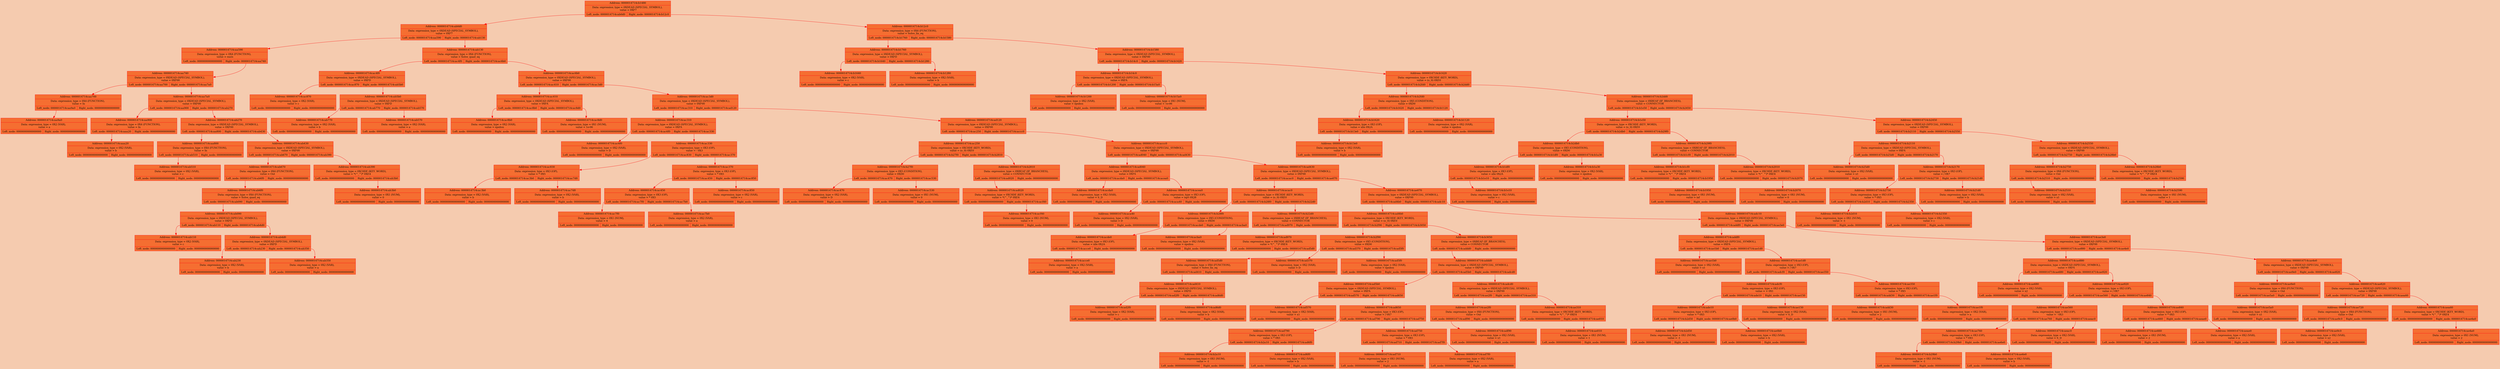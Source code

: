 digraph List{
rankdir=TB;
bgcolor="#f5cbaf";
node[fontsize=12, style=filled, fillcolor = "#f56e31", fontcolor="#000000", shape="none",style="rounded"];
edge[color="#ff05ff",fontcolor="blue", splines = polylines];

node0000014714cb1480[color = "#ff030f", fillcolor = "#f56e31", style=filled, shape = record,  label = "{ Address: 0000014714cb1480 | Data: expression_type = 0XDEAD (SPECIAL_SYMBOL), \n value = 0XF7 | { <left> Left_node: 0000014714cab0d0 | <right> Right_node: 0000014714cb12c0 }}"];
node0000014714cab0d0[color = "#ff030f", fillcolor = "#f56e31", style=filled, shape = record,  label = "{ Address: 0000014714cab0d0 | Data: expression_type = 0XDEAD (SPECIAL_SYMBOL), \n value = 0XF7 | { <left> Left_node: 0000014714caa590 | <right> Right_node: 0000014714cab130 }}"];
node0000014714caa590[color = "#ff030f", fillcolor = "#f56e31", style=filled, shape = record,  label = "{ Address: 0000014714caa590 | Data: expression_type = 0X4 (FUNCTION), \n value = main | { <left> Left_node: 0000000000000000 | <right> Right_node: 0000014714caa740 }}"];
node0000014714caa740[color = "#ff030f", fillcolor = "#f56e31", style=filled, shape = record,  label = "{ Address: 0000014714caa740 | Data: expression_type = 0XDEAD (SPECIAL_SYMBOL), \n value = 0XF00 | { <left> Left_node: 0000014714caa700 | <right> Right_node: 0000014714caa7a0 }}"];
node0000014714caa700[color = "#ff030f", fillcolor = "#f56e31", style=filled, shape = record,  label = "{ Address: 0000014714caa700 | Data: expression_type = 0X4 (FUNCTION), \n value = In | { <left> Left_node: 0000014714caa9a0 | <right> Right_node: 0000000000000000 }}"];
node0000014714caa9a0[color = "#ff030f", fillcolor = "#f56e31", style=filled, shape = record,  label = "{ Address: 0000014714caa9a0 | Data: expression_type = 0X2 (VAR), \n value = a | { <left> Left_node: 0000000000000000 | <right> Right_node: 0000000000000000 }}"];
node0000014714caa7a0[color = "#ff030f", fillcolor = "#f56e31", style=filled, shape = record,  label = "{ Address: 0000014714caa7a0 | Data: expression_type = 0XDEAD (SPECIAL_SYMBOL), \n value = 0XF00 | { <left> Left_node: 0000014714caa900 | <right> Right_node: 0000014714cab270 }}"];
node0000014714caa900[color = "#ff030f", fillcolor = "#f56e31", style=filled, shape = record,  label = "{ Address: 0000014714caa900 | Data: expression_type = 0X4 (FUNCTION), \n value = In | { <left> Left_node: 0000014714caaa20 | <right> Right_node: 0000000000000000 }}"];
node0000014714caaa20[color = "#ff030f", fillcolor = "#f56e31", style=filled, shape = record,  label = "{ Address: 0000014714caaa20 | Data: expression_type = 0X2 (VAR), \n value = b | { <left> Left_node: 0000000000000000 | <right> Right_node: 0000000000000000 }}"];
node0000014714cab270[color = "#ff030f", fillcolor = "#f56e31", style=filled, shape = record,  label = "{ Address: 0000014714cab270 | Data: expression_type = 0XDEAD (SPECIAL_SYMBOL), \n value = 0XF00 | { <left> Left_node: 0000014714caa800 | <right> Right_node: 0000014714cab430 }}"];
node0000014714caa800[color = "#ff030f", fillcolor = "#f56e31", style=filled, shape = record,  label = "{ Address: 0000014714caa800 | Data: expression_type = 0X4 (FUNCTION), \n value = In | { <left> Left_node: 0000014714cab510 | <right> Right_node: 0000000000000000 }}"];
node0000014714cab510[color = "#ff030f", fillcolor = "#f56e31", style=filled, shape = record,  label = "{ Address: 0000014714cab510 | Data: expression_type = 0X2 (VAR), \n value = c | { <left> Left_node: 0000000000000000 | <right> Right_node: 0000000000000000 }}"];
node0000014714cab430[color = "#ff030f", fillcolor = "#f56e31", style=filled, shape = record,  label = "{ Address: 0000014714cab430 | Data: expression_type = 0XDEAD (SPECIAL_SYMBOL), \n value = 0XF00 | { <left> Left_node: 0000014714cab670 | <right> Right_node: 0000014714cab390 }}"];
node0000014714cab670[color = "#ff030f", fillcolor = "#f56e31", style=filled, shape = record,  label = "{ Address: 0000014714cab670 | Data: expression_type = 0X4 (FUNCTION), \n value = Out | { <left> Left_node: 0000014714cab6f0 | <right> Right_node: 0000000000000000 }}"];
node0000014714cab6f0[color = "#ff030f", fillcolor = "#f56e31", style=filled, shape = record,  label = "{ Address: 0000014714cab6f0 | Data: expression_type = 0X4 (FUNCTION), \n value = Solve_quad_eq | { <left> Left_node: 0000014714cab090 | <right> Right_node: 0000000000000000 }}"];
node0000014714cab090[color = "#ff030f", fillcolor = "#f56e31", style=filled, shape = record,  label = "{ Address: 0000014714cab090 | Data: expression_type = 0XDEAD (SPECIAL_SYMBOL), \n value = 0XFD | { <left> Left_node: 0000014714cab110 | <right> Right_node: 0000014714cab4d0 }}"];
node0000014714cab110[color = "#ff030f", fillcolor = "#f56e31", style=filled, shape = record,  label = "{ Address: 0000014714cab110 | Data: expression_type = 0X2 (VAR), \n value = c | { <left> Left_node: 0000000000000000 | <right> Right_node: 0000000000000000 }}"];
node0000014714cab4d0[color = "#ff030f", fillcolor = "#f56e31", style=filled, shape = record,  label = "{ Address: 0000014714cab4d0 | Data: expression_type = 0XDEAD (SPECIAL_SYMBOL), \n value = 0XFD | { <left> Left_node: 0000014714cab230 | <right> Right_node: 0000014714cab350 }}"];
node0000014714cab230[color = "#ff030f", fillcolor = "#f56e31", style=filled, shape = record,  label = "{ Address: 0000014714cab230 | Data: expression_type = 0X2 (VAR), \n value = b | { <left> Left_node: 0000000000000000 | <right> Right_node: 0000000000000000 }}"];
node0000014714cab350[color = "#ff030f", fillcolor = "#f56e31", style=filled, shape = record,  label = "{ Address: 0000014714cab350 | Data: expression_type = 0X2 (VAR), \n value = a | { <left> Left_node: 0000000000000000 | <right> Right_node: 0000000000000000 }}"];
node0000014714cab390[color = "#ff030f", fillcolor = "#f56e31", style=filled, shape = record,  label = "{ Address: 0000014714cab390 | Data: expression_type = 0XC0DE (KEY_WORD), \n value = *(^_^)* 0XE4 | { <left> Left_node: 0000000000000000 | <right> Right_node: 0000014714cab3b0 }}"];
node0000014714cab3b0[color = "#ff030f", fillcolor = "#f56e31", style=filled, shape = record,  label = "{ Address: 0000014714cab3b0 | Data: expression_type = 0X1 (NUM), \n value = 0 | { <left> Left_node: 0000000000000000 | <right> Right_node: 0000000000000000 }}"];
node0000014714cab130[color = "#ff030f", fillcolor = "#f56e31", style=filled, shape = record,  label = "{ Address: 0000014714cab130 | Data: expression_type = 0X4 (FUNCTION), \n value = Solve_quad_eq | { <left> Left_node: 0000014714cac4f0 | <right> Right_node: 0000014714cac6b0 }}"];
node0000014714cac4f0[color = "#ff030f", fillcolor = "#f56e31", style=filled, shape = record,  label = "{ Address: 0000014714cac4f0 | Data: expression_type = 0XDEAD (SPECIAL_SYMBOL), \n value = 0XFD | { <left> Left_node: 0000014714cac870 | <right> Right_node: 0000014714cab5b0 }}"];
node0000014714cac870[color = "#ff030f", fillcolor = "#f56e31", style=filled, shape = record,  label = "{ Address: 0000014714cac870 | Data: expression_type = 0X2 (VAR), \n value = c | { <left> Left_node: 0000000000000000 | <right> Right_node: 0000000000000000 }}"];
node0000014714cab5b0[color = "#ff030f", fillcolor = "#f56e31", style=filled, shape = record,  label = "{ Address: 0000014714cab5b0 | Data: expression_type = 0XDEAD (SPECIAL_SYMBOL), \n value = 0XFD | { <left> Left_node: 0000014714cab770 | <right> Right_node: 0000014714cab570 }}"];
node0000014714cab770[color = "#ff030f", fillcolor = "#f56e31", style=filled, shape = record,  label = "{ Address: 0000014714cab770 | Data: expression_type = 0X2 (VAR), \n value = b | { <left> Left_node: 0000000000000000 | <right> Right_node: 0000000000000000 }}"];
node0000014714cab570[color = "#ff030f", fillcolor = "#f56e31", style=filled, shape = record,  label = "{ Address: 0000014714cab570 | Data: expression_type = 0X2 (VAR), \n value = a | { <left> Left_node: 0000000000000000 | <right> Right_node: 0000000000000000 }}"];
node0000014714cac6b0[color = "#ff030f", fillcolor = "#f56e31", style=filled, shape = record,  label = "{ Address: 0000014714cac6b0 | Data: expression_type = 0XDEAD (SPECIAL_SYMBOL), \n value = 0XF00 | { <left> Left_node: 0000014714cac410 | <right> Right_node: 0000014714cac3d0 }}"];
node0000014714cac410[color = "#ff030f", fillcolor = "#f56e31", style=filled, shape = record,  label = "{ Address: 0000014714cac410 | Data: expression_type = 0XDEAD (SPECIAL_SYMBOL), \n value = 0XFA | { <left> Left_node: 0000014714cac8b0 | <right> Right_node: 0000014714cac8d0 }}"];
node0000014714cac8b0[color = "#ff030f", fillcolor = "#f56e31", style=filled, shape = record,  label = "{ Address: 0000014714cac8b0 | Data: expression_type = 0X2 (VAR), \n value = epsilon | { <left> Left_node: 0000000000000000 | <right> Right_node: 0000000000000000 }}"];
node0000014714cac8d0[color = "#ff030f", fillcolor = "#f56e31", style=filled, shape = record,  label = "{ Address: 0000014714cac8d0 | Data: expression_type = 0X1 (NUM), \n value = 1e-06 | { <left> Left_node: 0000000000000000 | <right> Right_node: 0000000000000000 }}"];
node0000014714cac3d0[color = "#ff030f", fillcolor = "#f56e31", style=filled, shape = record,  label = "{ Address: 0000014714cac3d0 | Data: expression_type = 0XDEAD (SPECIAL_SYMBOL), \n value = 0XF00 | { <left> Left_node: 0000014714cac310 | <right> Right_node: 0000014714cad120 }}"];
node0000014714cac310[color = "#ff030f", fillcolor = "#f56e31", style=filled, shape = record,  label = "{ Address: 0000014714cac310 | Data: expression_type = 0XDEAD (SPECIAL_SYMBOL), \n value = 0XFA | { <left> Left_node: 0000014714cac6f0 | <right> Right_node: 0000014714cac330 }}"];
node0000014714cac6f0[color = "#ff030f", fillcolor = "#f56e31", style=filled, shape = record,  label = "{ Address: 0000014714cac6f0 | Data: expression_type = 0X2 (VAR), \n value = D | { <left> Left_node: 0000000000000000 | <right> Right_node: 0000000000000000 }}"];
node0000014714cac330[color = "#ff030f", fillcolor = "#f56e31", style=filled, shape = record,  label = "{ Address: 0000014714cac330 | Data: expression_type = 0X3 (OP), \n value = - 0X3
 | { <left> Left_node: 0000014714cac830 | <right> Right_node: 0000014714cac370 }}"];
node0000014714cac830[color = "#ff030f", fillcolor = "#f56e31", style=filled, shape = record,  label = "{ Address: 0000014714cac830 | Data: expression_type = 0X3 (OP), \n value = * 0X5
 | { <left> Left_node: 0000014714cac3b0 | <right> Right_node: 0000014714cac7d0 }}"];
node0000014714cac3b0[color = "#ff030f", fillcolor = "#f56e31", style=filled, shape = record,  label = "{ Address: 0000014714cac3b0 | Data: expression_type = 0X2 (VAR), \n value = b | { <left> Left_node: 0000000000000000 | <right> Right_node: 0000000000000000 }}"];
node0000014714cac7d0[color = "#ff030f", fillcolor = "#f56e31", style=filled, shape = record,  label = "{ Address: 0000014714cac7d0 | Data: expression_type = 0X2 (VAR), \n value = b | { <left> Left_node: 0000000000000000 | <right> Right_node: 0000000000000000 }}"];
node0000014714cac370[color = "#ff030f", fillcolor = "#f56e31", style=filled, shape = record,  label = "{ Address: 0000014714cac370 | Data: expression_type = 0X3 (OP), \n value = * 0X5
 | { <left> Left_node: 0000014714cac450 | <right> Right_node: 0000014714cac850 }}"];
node0000014714cac450[color = "#ff030f", fillcolor = "#f56e31", style=filled, shape = record,  label = "{ Address: 0000014714cac450 | Data: expression_type = 0X3 (OP), \n value = * 0X5
 | { <left> Left_node: 0000014714cac7f0 | <right> Right_node: 0000014714cac7b0 }}"];
node0000014714cac7f0[color = "#ff030f", fillcolor = "#f56e31", style=filled, shape = record,  label = "{ Address: 0000014714cac7f0 | Data: expression_type = 0X1 (NUM), \n value = 4 | { <left> Left_node: 0000000000000000 | <right> Right_node: 0000000000000000 }}"];
node0000014714cac7b0[color = "#ff030f", fillcolor = "#f56e31", style=filled, shape = record,  label = "{ Address: 0000014714cac7b0 | Data: expression_type = 0X2 (VAR), \n value = a | { <left> Left_node: 0000000000000000 | <right> Right_node: 0000000000000000 }}"];
node0000014714cac850[color = "#ff030f", fillcolor = "#f56e31", style=filled, shape = record,  label = "{ Address: 0000014714cac850 | Data: expression_type = 0X2 (VAR), \n value = c | { <left> Left_node: 0000000000000000 | <right> Right_node: 0000000000000000 }}"];
node0000014714cad120[color = "#ff030f", fillcolor = "#f56e31", style=filled, shape = record,  label = "{ Address: 0000014714cad120 | Data: expression_type = 0XDEAD (SPECIAL_SYMBOL), \n value = 0XF00 | { <left> Left_node: 0000014714cac250 | <right> Right_node: 0000014714caccc0 }}"];
node0000014714cac250[color = "#ff030f", fillcolor = "#f56e31", style=filled, shape = record,  label = "{ Address: 0000014714cac250 | Data: expression_type = 0XC0DE (KEY_WORD), \n value = (o_0) 0XE0 | { <left> Left_node: 0000014714cb27f0 | <right> Right_node: 0000014714cb2810 }}"];
node0000014714cb27f0[color = "#ff030f", fillcolor = "#f56e31", style=filled, shape = record,  label = "{ Address: 0000014714cb27f0 | Data: expression_type = 0X5 (CONDITION), \n value = 0XD0 | { <left> Left_node: 0000014714cac470 | <right> Right_node: 0000014714cac530 }}"];
node0000014714cac470[color = "#ff030f", fillcolor = "#f56e31", style=filled, shape = record,  label = "{ Address: 0000014714cac470 | Data: expression_type = 0X2 (VAR), \n value = D | { <left> Left_node: 0000000000000000 | <right> Right_node: 0000000000000000 }}"];
node0000014714cac530[color = "#ff030f", fillcolor = "#f56e31", style=filled, shape = record,  label = "{ Address: 0000014714cac530 | Data: expression_type = 0X1 (NUM), \n value = 0 | { <left> Left_node: 0000000000000000 | <right> Right_node: 0000000000000000 }}"];
node0000014714cb2810[color = "#ff030f", fillcolor = "#f56e31", style=filled, shape = record,  label = "{ Address: 0000014714cb2810 | Data: expression_type = 0XBEAF (IF_BRANCHES), \n value = CONNECTOR | { <left> Left_node: 0000014714cad020 | <right> Right_node: 0000000000000000 }}"];
node0000014714cad020[color = "#ff030f", fillcolor = "#f56e31", style=filled, shape = record,  label = "{ Address: 0000014714cad020 | Data: expression_type = 0XC0DE (KEY_WORD), \n value = *(^_^)* 0XE4 | { <left> Left_node: 0000000000000000 | <right> Right_node: 0000014714cacf40 }}"];
node0000014714cacf40[color = "#ff030f", fillcolor = "#f56e31", style=filled, shape = record,  label = "{ Address: 0000014714cacf40 | Data: expression_type = 0X1 (NUM), \n value = 0 | { <left> Left_node: 0000000000000000 | <right> Right_node: 0000000000000000 }}"];
node0000014714caccc0[color = "#ff030f", fillcolor = "#f56e31", style=filled, shape = record,  label = "{ Address: 0000014714caccc0 | Data: expression_type = 0XDEAD (SPECIAL_SYMBOL), \n value = 0XF00 | { <left> Left_node: 0000014714cad040 | <right> Right_node: 0000014714cad430 }}"];
node0000014714cad040[color = "#ff030f", fillcolor = "#f56e31", style=filled, shape = record,  label = "{ Address: 0000014714cad040 | Data: expression_type = 0XDEAD (SPECIAL_SYMBOL), \n value = 0XFA | { <left> Left_node: 0000014714cacda0 | <right> Right_node: 0000014714cacea0 }}"];
node0000014714cacda0[color = "#ff030f", fillcolor = "#f56e31", style=filled, shape = record,  label = "{ Address: 0000014714cacda0 | Data: expression_type = 0X2 (VAR), \n value = S_D | { <left> Left_node: 0000000000000000 | <right> Right_node: 0000000000000000 }}"];
node0000014714cacea0[color = "#ff030f", fillcolor = "#f56e31", style=filled, shape = record,  label = "{ Address: 0000014714cacea0 | Data: expression_type = 0X3 (OP), \n value = sqrt 0X28
 | { <left> Left_node: 0000014714caca40 | <right> Right_node: 0000000000000000 }}"];
node0000014714caca40[color = "#ff030f", fillcolor = "#f56e31", style=filled, shape = record,  label = "{ Address: 0000014714caca40 | Data: expression_type = 0X2 (VAR), \n value = D | { <left> Left_node: 0000000000000000 | <right> Right_node: 0000000000000000 }}"];
node0000014714cad430[color = "#ff030f", fillcolor = "#f56e31", style=filled, shape = record,  label = "{ Address: 0000014714cad430 | Data: expression_type = 0XDEAD (SPECIAL_SYMBOL), \n value = 0XF00 | { <left> Left_node: 0000014714cacac0 | <right> Right_node: 0000014714cae070 }}"];
node0000014714cacac0[color = "#ff030f", fillcolor = "#f56e31", style=filled, shape = record,  label = "{ Address: 0000014714cacac0 | Data: expression_type = 0XC0DE (KEY_WORD), \n value = (o_0) 0XE0 | { <left> Left_node: 0000014714cb28f0 | <right> Right_node: 0000014714cb22d0 }}"];
node0000014714cb28f0[color = "#ff030f", fillcolor = "#f56e31", style=filled, shape = record,  label = "{ Address: 0000014714cb28f0 | Data: expression_type = 0X5 (CONDITION), \n value = 0XD0 | { <left> Left_node: 0000014714cacde0 | <right> Right_node: 0000014714cacba0 }}"];
node0000014714cacde0[color = "#ff030f", fillcolor = "#f56e31", style=filled, shape = record,  label = "{ Address: 0000014714cacde0 | Data: expression_type = 0X3 (OP), \n value = abs 0X2A
 | { <left> Left_node: 0000014714cacce0 | <right> Right_node: 0000000000000000 }}"];
node0000014714cacce0[color = "#ff030f", fillcolor = "#f56e31", style=filled, shape = record,  label = "{ Address: 0000014714cacce0 | Data: expression_type = 0X2 (VAR), \n value = a | { <left> Left_node: 0000000000000000 | <right> Right_node: 0000000000000000 }}"];
node0000014714cacba0[color = "#ff030f", fillcolor = "#f56e31", style=filled, shape = record,  label = "{ Address: 0000014714cacba0 | Data: expression_type = 0X2 (VAR), \n value = epsilon | { <left> Left_node: 0000000000000000 | <right> Right_node: 0000000000000000 }}"];
node0000014714cb22d0[color = "#ff030f", fillcolor = "#f56e31", style=filled, shape = record,  label = "{ Address: 0000014714cb22d0 | Data: expression_type = 0XBEAF (IF_BRANCHES), \n value = CONNECTOR | { <left> Left_node: 0000014714cad970 | <right> Right_node: 0000000000000000 }}"];
node0000014714cad970[color = "#ff030f", fillcolor = "#f56e31", style=filled, shape = record,  label = "{ Address: 0000014714cad970 | Data: expression_type = 0XC0DE (KEY_WORD), \n value = *(^_^)* 0XE4 | { <left> Left_node: 0000000000000000 | <right> Right_node: 0000014714cad5d0 }}"];
node0000014714cad5d0[color = "#ff030f", fillcolor = "#f56e31", style=filled, shape = record,  label = "{ Address: 0000014714cad5d0 | Data: expression_type = 0X4 (FUNCTION), \n value = Solve_lin_eq | { <left> Left_node: 0000014714cad410 | <right> Right_node: 0000000000000000 }}"];
node0000014714cad410[color = "#ff030f", fillcolor = "#f56e31", style=filled, shape = record,  label = "{ Address: 0000014714cad410 | Data: expression_type = 0XDEAD (SPECIAL_SYMBOL), \n value = 0XFD | { <left> Left_node: 0000014714cad2f0 | <right> Right_node: 0000014714cad6d0 }}"];
node0000014714cad2f0[color = "#ff030f", fillcolor = "#f56e31", style=filled, shape = record,  label = "{ Address: 0000014714cad2f0 | Data: expression_type = 0X2 (VAR), \n value = c | { <left> Left_node: 0000000000000000 | <right> Right_node: 0000000000000000 }}"];
node0000014714cad6d0[color = "#ff030f", fillcolor = "#f56e31", style=filled, shape = record,  label = "{ Address: 0000014714cad6d0 | Data: expression_type = 0X2 (VAR), \n value = b | { <left> Left_node: 0000000000000000 | <right> Right_node: 0000000000000000 }}"];
node0000014714cae070[color = "#ff030f", fillcolor = "#f56e31", style=filled, shape = record,  label = "{ Address: 0000014714cae070 | Data: expression_type = 0XDEAD (SPECIAL_SYMBOL), \n value = 0XF00 | { <left> Left_node: 0000014714cad4b0 | <right> Right_node: 0000014714cadc10 }}"];
node0000014714cad4b0[color = "#ff030f", fillcolor = "#f56e31", style=filled, shape = record,  label = "{ Address: 0000014714cad4b0 | Data: expression_type = 0XC0DE (KEY_WORD), \n value = (o_0) 0XE0 | { <left> Left_node: 0000014714cb2f90 | <right> Right_node: 0000014714cb3050 }}"];
node0000014714cb2f90[color = "#ff030f", fillcolor = "#f56e31", style=filled, shape = record,  label = "{ Address: 0000014714cb2f90 | Data: expression_type = 0X5 (CONDITION), \n value = 0XD0 | { <left> Left_node: 0000014714cad370 | <right> Right_node: 0000014714cad5f0 }}"];
node0000014714cad370[color = "#ff030f", fillcolor = "#f56e31", style=filled, shape = record,  label = "{ Address: 0000014714cad370 | Data: expression_type = 0X2 (VAR), \n value = D | { <left> Left_node: 0000000000000000 | <right> Right_node: 0000000000000000 }}"];
node0000014714cad5f0[color = "#ff030f", fillcolor = "#f56e31", style=filled, shape = record,  label = "{ Address: 0000014714cad5f0 | Data: expression_type = 0X2 (VAR), \n value = epsilon | { <left> Left_node: 0000000000000000 | <right> Right_node: 0000000000000000 }}"];
node0000014714cb3050[color = "#ff030f", fillcolor = "#f56e31", style=filled, shape = record,  label = "{ Address: 0000014714cb3050 | Data: expression_type = 0XBEAF (IF_BRANCHES), \n value = CONNECTOR | { <left> Left_node: 0000014714caddd0 | <right> Right_node: 0000000000000000 }}"];
node0000014714caddd0[color = "#ff030f", fillcolor = "#f56e31", style=filled, shape = record,  label = "{ Address: 0000014714caddd0 | Data: expression_type = 0XDEAD (SPECIAL_SYMBOL), \n value = 0XF00 | { <left> Left_node: 0000014714cad5b0 | <right> Right_node: 0000014714cadcd0 }}"];
node0000014714cad5b0[color = "#ff030f", fillcolor = "#f56e31", style=filled, shape = record,  label = "{ Address: 0000014714cad5b0 | Data: expression_type = 0XDEAD (SPECIAL_SYMBOL), \n value = 0XFA | { <left> Left_node: 0000014714cad570 | <right> Right_node: 0000014714cad650 }}"];
node0000014714cad570[color = "#ff030f", fillcolor = "#f56e31", style=filled, shape = record,  label = "{ Address: 0000014714cad570 | Data: expression_type = 0X2 (VAR), \n value = x1 | { <left> Left_node: 0000000000000000 | <right> Right_node: 0000000000000000 }}"];
node0000014714cad650[color = "#ff030f", fillcolor = "#f56e31", style=filled, shape = record,  label = "{ Address: 0000014714cad650 | Data: expression_type = 0X3 (OP), \n value = / 0X7
 | { <left> Left_node: 0000014714cad790 | <right> Right_node: 0000014714cad750 }}"];
node0000014714cad790[color = "#ff030f", fillcolor = "#f56e31", style=filled, shape = record,  label = "{ Address: 0000014714cad790 | Data: expression_type = 0X3 (OP), \n value = * 0X5
 | { <left> Left_node: 0000014714cb2a10 | <right> Right_node: 0000014714cad6f0 }}"];
node0000014714cb2a10[color = "#ff030f", fillcolor = "#f56e31", style=filled, shape = record,  label = "{ Address: 0000014714cb2a10 | Data: expression_type = 0X1 (NUM), \n value = -1 | { <left> Left_node: 0000000000000000 | <right> Right_node: 0000000000000000 }}"];
node0000014714cad6f0[color = "#ff030f", fillcolor = "#f56e31", style=filled, shape = record,  label = "{ Address: 0000014714cad6f0 | Data: expression_type = 0X2 (VAR), \n value = b | { <left> Left_node: 0000000000000000 | <right> Right_node: 0000000000000000 }}"];
node0000014714cad750[color = "#ff030f", fillcolor = "#f56e31", style=filled, shape = record,  label = "{ Address: 0000014714cad750 | Data: expression_type = 0X3 (OP), \n value = * 0X5
 | { <left> Left_node: 0000014714cad710 | <right> Right_node: 0000014714cad7f0 }}"];
node0000014714cad710[color = "#ff030f", fillcolor = "#f56e31", style=filled, shape = record,  label = "{ Address: 0000014714cad710 | Data: expression_type = 0X1 (NUM), \n value = 2 | { <left> Left_node: 0000000000000000 | <right> Right_node: 0000000000000000 }}"];
node0000014714cad7f0[color = "#ff030f", fillcolor = "#f56e31", style=filled, shape = record,  label = "{ Address: 0000014714cad7f0 | Data: expression_type = 0X2 (VAR), \n value = a | { <left> Left_node: 0000000000000000 | <right> Right_node: 0000000000000000 }}"];
node0000014714cadcd0[color = "#ff030f", fillcolor = "#f56e31", style=filled, shape = record,  label = "{ Address: 0000014714cadcd0 | Data: expression_type = 0XDEAD (SPECIAL_SYMBOL), \n value = 0XF00 | { <left> Left_node: 0000014714cae2f0 | <right> Right_node: 0000014714cae310 }}"];
node0000014714cae2f0[color = "#ff030f", fillcolor = "#f56e31", style=filled, shape = record,  label = "{ Address: 0000014714cae2f0 | Data: expression_type = 0X4 (FUNCTION), \n value = Out | { <left> Left_node: 0000014714cadf90 | <right> Right_node: 0000000000000000 }}"];
node0000014714cadf90[color = "#ff030f", fillcolor = "#f56e31", style=filled, shape = record,  label = "{ Address: 0000014714cadf90 | Data: expression_type = 0X2 (VAR), \n value = x1 | { <left> Left_node: 0000000000000000 | <right> Right_node: 0000000000000000 }}"];
node0000014714cae310[color = "#ff030f", fillcolor = "#f56e31", style=filled, shape = record,  label = "{ Address: 0000014714cae310 | Data: expression_type = 0XC0DE (KEY_WORD), \n value = *(^_^)* 0XE4 | { <left> Left_node: 0000000000000000 | <right> Right_node: 0000014714cae010 }}"];
node0000014714cae010[color = "#ff030f", fillcolor = "#f56e31", style=filled, shape = record,  label = "{ Address: 0000014714cae010 | Data: expression_type = 0X1 (NUM), \n value = 1 | { <left> Left_node: 0000000000000000 | <right> Right_node: 0000000000000000 }}"];
node0000014714cadc10[color = "#ff030f", fillcolor = "#f56e31", style=filled, shape = record,  label = "{ Address: 0000014714cadc10 | Data: expression_type = 0XDEAD (SPECIAL_SYMBOL), \n value = 0XF00 | { <left> Left_node: 0000014714caddf0 | <right> Right_node: 0000014714cae3e0 }}"];
node0000014714caddf0[color = "#ff030f", fillcolor = "#f56e31", style=filled, shape = record,  label = "{ Address: 0000014714caddf0 | Data: expression_type = 0XDEAD (SPECIAL_SYMBOL), \n value = 0XFA | { <left> Left_node: 0000014714cae1b0 | <right> Right_node: 0000014714cae1d0 }}"];
node0000014714cae1b0[color = "#ff030f", fillcolor = "#f56e31", style=filled, shape = record,  label = "{ Address: 0000014714cae1b0 | Data: expression_type = 0X2 (VAR), \n value = x1 | { <left> Left_node: 0000000000000000 | <right> Right_node: 0000000000000000 }}"];
node0000014714cae1d0[color = "#ff030f", fillcolor = "#f56e31", style=filled, shape = record,  label = "{ Address: 0000014714cae1d0 | Data: expression_type = 0X3 (OP), \n value = / 0X7
 | { <left> Left_node: 0000014714cadcf0 | <right> Right_node: 0000014714cae350 }}"];
node0000014714cadcf0[color = "#ff030f", fillcolor = "#f56e31", style=filled, shape = record,  label = "{ Address: 0000014714cadcf0 | Data: expression_type = 0X3 (OP), \n value = + 0X1
 | { <left> Left_node: 0000014714cade10 | <right> Right_node: 0000014714cae150 }}"];
node0000014714cade10[color = "#ff030f", fillcolor = "#f56e31", style=filled, shape = record,  label = "{ Address: 0000014714cade10 | Data: expression_type = 0X3 (OP), \n value = * 0X5
 | { <left> Left_node: 0000014714cb2d50 | <right> Right_node: 0000014714cae0b0 }}"];
node0000014714cb2d50[color = "#ff030f", fillcolor = "#f56e31", style=filled, shape = record,  label = "{ Address: 0000014714cb2d50 | Data: expression_type = 0X1 (NUM), \n value = -1 | { <left> Left_node: 0000000000000000 | <right> Right_node: 0000000000000000 }}"];
node0000014714cae0b0[color = "#ff030f", fillcolor = "#f56e31", style=filled, shape = record,  label = "{ Address: 0000014714cae0b0 | Data: expression_type = 0X2 (VAR), \n value = b | { <left> Left_node: 0000000000000000 | <right> Right_node: 0000000000000000 }}"];
node0000014714cae150[color = "#ff030f", fillcolor = "#f56e31", style=filled, shape = record,  label = "{ Address: 0000014714cae150 | Data: expression_type = 0X2 (VAR), \n value = S_D | { <left> Left_node: 0000000000000000 | <right> Right_node: 0000000000000000 }}"];
node0000014714cae350[color = "#ff030f", fillcolor = "#f56e31", style=filled, shape = record,  label = "{ Address: 0000014714cae350 | Data: expression_type = 0X3 (OP), \n value = * 0X5
 | { <left> Left_node: 0000014714cadd30 | <right> Right_node: 0000014714cae1f0 }}"];
node0000014714cadd30[color = "#ff030f", fillcolor = "#f56e31", style=filled, shape = record,  label = "{ Address: 0000014714cadd30 | Data: expression_type = 0X1 (NUM), \n value = 2 | { <left> Left_node: 0000000000000000 | <right> Right_node: 0000000000000000 }}"];
node0000014714cae1f0[color = "#ff030f", fillcolor = "#f56e31", style=filled, shape = record,  label = "{ Address: 0000014714cae1f0 | Data: expression_type = 0X2 (VAR), \n value = a | { <left> Left_node: 0000000000000000 | <right> Right_node: 0000000000000000 }}"];
node0000014714cae3e0[color = "#ff030f", fillcolor = "#f56e31", style=filled, shape = record,  label = "{ Address: 0000014714cae3e0 | Data: expression_type = 0XDEAD (SPECIAL_SYMBOL), \n value = 0XF00 | { <left> Left_node: 0000014714cae880 | <right> Right_node: 0000014714cae4e0 }}"];
node0000014714cae880[color = "#ff030f", fillcolor = "#f56e31", style=filled, shape = record,  label = "{ Address: 0000014714cae880 | Data: expression_type = 0XDEAD (SPECIAL_SYMBOL), \n value = 0XFA | { <left> Left_node: 0000014714cae680 | <right> Right_node: 0000014714cae920 }}"];
node0000014714cae680[color = "#ff030f", fillcolor = "#f56e31", style=filled, shape = record,  label = "{ Address: 0000014714cae680 | Data: expression_type = 0X2 (VAR), \n value = x2 | { <left> Left_node: 0000000000000000 | <right> Right_node: 0000000000000000 }}"];
node0000014714cae920[color = "#ff030f", fillcolor = "#f56e31", style=filled, shape = record,  label = "{ Address: 0000014714cae920 | Data: expression_type = 0X3 (OP), \n value = / 0X7
 | { <left> Left_node: 0000014714cae560 | <right> Right_node: 0000014714cae840 }}"];
node0000014714cae560[color = "#ff030f", fillcolor = "#f56e31", style=filled, shape = record,  label = "{ Address: 0000014714cae560 | Data: expression_type = 0X3 (OP), \n value = - 0X3
 | { <left> Left_node: 0000014714cae760 | <right> Right_node: 0000014714caeac0 }}"];
node0000014714cae760[color = "#ff030f", fillcolor = "#f56e31", style=filled, shape = record,  label = "{ Address: 0000014714cae760 | Data: expression_type = 0X3 (OP), \n value = * 0X5
 | { <left> Left_node: 0000014714cb29b0 | <right> Right_node: 0000014714cae6e0 }}"];
node0000014714cb29b0[color = "#ff030f", fillcolor = "#f56e31", style=filled, shape = record,  label = "{ Address: 0000014714cb29b0 | Data: expression_type = 0X1 (NUM), \n value = -1 | { <left> Left_node: 0000000000000000 | <right> Right_node: 0000000000000000 }}"];
node0000014714cae6e0[color = "#ff030f", fillcolor = "#f56e31", style=filled, shape = record,  label = "{ Address: 0000014714cae6e0 | Data: expression_type = 0X2 (VAR), \n value = b | { <left> Left_node: 0000000000000000 | <right> Right_node: 0000000000000000 }}"];
node0000014714caeac0[color = "#ff030f", fillcolor = "#f56e31", style=filled, shape = record,  label = "{ Address: 0000014714caeac0 | Data: expression_type = 0X2 (VAR), \n value = S_D | { <left> Left_node: 0000000000000000 | <right> Right_node: 0000000000000000 }}"];
node0000014714cae840[color = "#ff030f", fillcolor = "#f56e31", style=filled, shape = record,  label = "{ Address: 0000014714cae840 | Data: expression_type = 0X3 (OP), \n value = * 0X5
 | { <left> Left_node: 0000014714cae660 | <right> Right_node: 0000014714caeae0 }}"];
node0000014714cae660[color = "#ff030f", fillcolor = "#f56e31", style=filled, shape = record,  label = "{ Address: 0000014714cae660 | Data: expression_type = 0X1 (NUM), \n value = 2 | { <left> Left_node: 0000000000000000 | <right> Right_node: 0000000000000000 }}"];
node0000014714caeae0[color = "#ff030f", fillcolor = "#f56e31", style=filled, shape = record,  label = "{ Address: 0000014714caeae0 | Data: expression_type = 0X2 (VAR), \n value = a | { <left> Left_node: 0000000000000000 | <right> Right_node: 0000000000000000 }}"];
node0000014714cae4e0[color = "#ff030f", fillcolor = "#f56e31", style=filled, shape = record,  label = "{ Address: 0000014714cae4e0 | Data: expression_type = 0XDEAD (SPECIAL_SYMBOL), \n value = 0XF00 | { <left> Left_node: 0000014714cae9e0 | <right> Right_node: 0000014714cae820 }}"];
node0000014714cae9e0[color = "#ff030f", fillcolor = "#f56e31", style=filled, shape = record,  label = "{ Address: 0000014714cae9e0 | Data: expression_type = 0X4 (FUNCTION), \n value = Out | { <left> Left_node: 0000014714cae5a0 | <right> Right_node: 0000000000000000 }}"];
node0000014714cae5a0[color = "#ff030f", fillcolor = "#f56e31", style=filled, shape = record,  label = "{ Address: 0000014714cae5a0 | Data: expression_type = 0X2 (VAR), \n value = x1 | { <left> Left_node: 0000000000000000 | <right> Right_node: 0000000000000000 }}"];
node0000014714cae820[color = "#ff030f", fillcolor = "#f56e31", style=filled, shape = record,  label = "{ Address: 0000014714cae820 | Data: expression_type = 0XDEAD (SPECIAL_SYMBOL), \n value = 0XF00 | { <left> Left_node: 0000014714cae720 | <right> Right_node: 0000014714caea60 }}"];
node0000014714cae720[color = "#ff030f", fillcolor = "#f56e31", style=filled, shape = record,  label = "{ Address: 0000014714cae720 | Data: expression_type = 0X4 (FUNCTION), \n value = Out | { <left> Left_node: 0000014714cae9c0 | <right> Right_node: 0000000000000000 }}"];
node0000014714cae9c0[color = "#ff030f", fillcolor = "#f56e31", style=filled, shape = record,  label = "{ Address: 0000014714cae9c0 | Data: expression_type = 0X2 (VAR), \n value = x2 | { <left> Left_node: 0000000000000000 | <right> Right_node: 0000000000000000 }}"];
node0000014714caea60[color = "#ff030f", fillcolor = "#f56e31", style=filled, shape = record,  label = "{ Address: 0000014714caea60 | Data: expression_type = 0XC0DE (KEY_WORD), \n value = *(^_^)* 0XE4 | { <left> Left_node: 0000000000000000 | <right> Right_node: 0000014714cae4a0 }}"];
node0000014714cae4a0[color = "#ff030f", fillcolor = "#f56e31", style=filled, shape = record,  label = "{ Address: 0000014714cae4a0 | Data: expression_type = 0X1 (NUM), \n value = 2 | { <left> Left_node: 0000000000000000 | <right> Right_node: 0000000000000000 }}"];
node0000014714cb12c0[color = "#ff030f", fillcolor = "#f56e31", style=filled, shape = record,  label = "{ Address: 0000014714cb12c0 | Data: expression_type = 0X4 (FUNCTION), \n value = Solve_lin_eq | { <left> Left_node: 0000014714cb1760 | <right> Right_node: 0000014714cb1580 }}"];
node0000014714cb1760[color = "#ff030f", fillcolor = "#f56e31", style=filled, shape = record,  label = "{ Address: 0000014714cb1760 | Data: expression_type = 0XDEAD (SPECIAL_SYMBOL), \n value = 0XFD | { <left> Left_node: 0000014714cb1640 | <right> Right_node: 0000014714cb1280 }}"];
node0000014714cb1640[color = "#ff030f", fillcolor = "#f56e31", style=filled, shape = record,  label = "{ Address: 0000014714cb1640 | Data: expression_type = 0X2 (VAR), \n value = c | { <left> Left_node: 0000000000000000 | <right> Right_node: 0000000000000000 }}"];
node0000014714cb1280[color = "#ff030f", fillcolor = "#f56e31", style=filled, shape = record,  label = "{ Address: 0000014714cb1280 | Data: expression_type = 0X2 (VAR), \n value = b | { <left> Left_node: 0000000000000000 | <right> Right_node: 0000000000000000 }}"];
node0000014714cb1580[color = "#ff030f", fillcolor = "#f56e31", style=filled, shape = record,  label = "{ Address: 0000014714cb1580 | Data: expression_type = 0XDEAD (SPECIAL_SYMBOL), \n value = 0XF00 | { <left> Left_node: 0000014714cb14c0 | <right> Right_node: 0000014714cb1420 }}"];
node0000014714cb14c0[color = "#ff030f", fillcolor = "#f56e31", style=filled, shape = record,  label = "{ Address: 0000014714cb14c0 | Data: expression_type = 0XDEAD (SPECIAL_SYMBOL), \n value = 0XFA | { <left> Left_node: 0000014714cb1200 | <right> Right_node: 0000014714cb15a0 }}"];
node0000014714cb1200[color = "#ff030f", fillcolor = "#f56e31", style=filled, shape = record,  label = "{ Address: 0000014714cb1200 | Data: expression_type = 0X2 (VAR), \n value = epsilon | { <left> Left_node: 0000000000000000 | <right> Right_node: 0000000000000000 }}"];
node0000014714cb15a0[color = "#ff030f", fillcolor = "#f56e31", style=filled, shape = record,  label = "{ Address: 0000014714cb15a0 | Data: expression_type = 0X1 (NUM), \n value = 1e-06 | { <left> Left_node: 0000000000000000 | <right> Right_node: 0000000000000000 }}"];
node0000014714cb1420[color = "#ff030f", fillcolor = "#f56e31", style=filled, shape = record,  label = "{ Address: 0000014714cb1420 | Data: expression_type = 0XC0DE (KEY_WORD), \n value = (o_0) 0XE0 | { <left> Left_node: 0000014714cb2fd0 | <right> Right_node: 0000014714cb2dd0 }}"];
node0000014714cb2fd0[color = "#ff030f", fillcolor = "#f56e31", style=filled, shape = record,  label = "{ Address: 0000014714cb2fd0 | Data: expression_type = 0X5 (CONDITION), \n value = 0XD0 | { <left> Left_node: 0000014714cb1620 | <right> Right_node: 0000014714cb1120 }}"];
node0000014714cb1620[color = "#ff030f", fillcolor = "#f56e31", style=filled, shape = record,  label = "{ Address: 0000014714cb1620 | Data: expression_type = 0X3 (OP), \n value = abs 0X2A
 | { <left> Left_node: 0000014714cb13e0 | <right> Right_node: 0000000000000000 }}"];
node0000014714cb13e0[color = "#ff030f", fillcolor = "#f56e31", style=filled, shape = record,  label = "{ Address: 0000014714cb13e0 | Data: expression_type = 0X2 (VAR), \n value = b | { <left> Left_node: 0000000000000000 | <right> Right_node: 0000000000000000 }}"];
node0000014714cb1120[color = "#ff030f", fillcolor = "#f56e31", style=filled, shape = record,  label = "{ Address: 0000014714cb1120 | Data: expression_type = 0X2 (VAR), \n value = epsilon | { <left> Left_node: 0000000000000000 | <right> Right_node: 0000000000000000 }}"];
node0000014714cb2dd0[color = "#ff030f", fillcolor = "#f56e31", style=filled, shape = record,  label = "{ Address: 0000014714cb2dd0 | Data: expression_type = 0XBEAF (IF_BRANCHES), \n value = CONNECTOR | { <left> Left_node: 0000014714cb1e50 | <right> Right_node: 0000014714cb2450 }}"];
node0000014714cb1e50[color = "#ff030f", fillcolor = "#f56e31", style=filled, shape = record,  label = "{ Address: 0000014714cb1e50 | Data: expression_type = 0XC0DE (KEY_WORD), \n value = (o_0) 0XE0 | { <left> Left_node: 0000014714cb2db0 | <right> Right_node: 0000014714cb29f0 }}"];
node0000014714cb2db0[color = "#ff030f", fillcolor = "#f56e31", style=filled, shape = record,  label = "{ Address: 0000014714cb2db0 | Data: expression_type = 0X5 (CONDITION), \n value = 0XD0 | { <left> Left_node: 0000014714cb1df0 | <right> Right_node: 0000014714cb1a30 }}"];
node0000014714cb1df0[color = "#ff030f", fillcolor = "#f56e31", style=filled, shape = record,  label = "{ Address: 0000014714cb1df0 | Data: expression_type = 0X3 (OP), \n value = abs 0X2A
 | { <left> Left_node: 0000014714cb1e10 | <right> Right_node: 0000000000000000 }}"];
node0000014714cb1e10[color = "#ff030f", fillcolor = "#f56e31", style=filled, shape = record,  label = "{ Address: 0000014714cb1e10 | Data: expression_type = 0X2 (VAR), \n value = c | { <left> Left_node: 0000000000000000 | <right> Right_node: 0000000000000000 }}"];
node0000014714cb1a30[color = "#ff030f", fillcolor = "#f56e31", style=filled, shape = record,  label = "{ Address: 0000014714cb1a30 | Data: expression_type = 0X2 (VAR), \n value = epsilon | { <left> Left_node: 0000000000000000 | <right> Right_node: 0000000000000000 }}"];
node0000014714cb29f0[color = "#ff030f", fillcolor = "#f56e31", style=filled, shape = record,  label = "{ Address: 0000014714cb29f0 | Data: expression_type = 0XBEAF (IF_BRANCHES), \n value = CONNECTOR | { <left> Left_node: 0000014714cb1cf0 | <right> Right_node: 0000014714cb2010 }}"];
node0000014714cb1cf0[color = "#ff030f", fillcolor = "#f56e31", style=filled, shape = record,  label = "{ Address: 0000014714cb1cf0 | Data: expression_type = 0XC0DE (KEY_WORD), \n value = *(^_^)* 0XE4 | { <left> Left_node: 0000000000000000 | <right> Right_node: 0000014714cb1950 }}"];
node0000014714cb1950[color = "#ff030f", fillcolor = "#f56e31", style=filled, shape = record,  label = "{ Address: 0000014714cb1950 | Data: expression_type = 0X1 (NUM), \n value = inf | { <left> Left_node: 0000000000000000 | <right> Right_node: 0000000000000000 }}"];
node0000014714cb2010[color = "#ff030f", fillcolor = "#f56e31", style=filled, shape = record,  label = "{ Address: 0000014714cb2010 | Data: expression_type = 0XC0DE (KEY_WORD), \n value = *(^_^)* 0XE4 | { <left> Left_node: 0000000000000000 | <right> Right_node: 0000014714cb2070 }}"];
node0000014714cb2070[color = "#ff030f", fillcolor = "#f56e31", style=filled, shape = record,  label = "{ Address: 0000014714cb2070 | Data: expression_type = 0X1 (NUM), \n value = 0 | { <left> Left_node: 0000000000000000 | <right> Right_node: 0000000000000000 }}"];
node0000014714cb2450[color = "#ff030f", fillcolor = "#f56e31", style=filled, shape = record,  label = "{ Address: 0000014714cb2450 | Data: expression_type = 0XDEAD (SPECIAL_SYMBOL), \n value = 0XF00 | { <left> Left_node: 0000014714cb2110 | <right> Right_node: 0000014714cb2550 }}"];
node0000014714cb2110[color = "#ff030f", fillcolor = "#f56e31", style=filled, shape = record,  label = "{ Address: 0000014714cb2110 | Data: expression_type = 0XDEAD (SPECIAL_SYMBOL), \n value = 0XFA | { <left> Left_node: 0000014714cb25d0 | <right> Right_node: 0000014714cb2170 }}"];
node0000014714cb25d0[color = "#ff030f", fillcolor = "#f56e31", style=filled, shape = record,  label = "{ Address: 0000014714cb25d0 | Data: expression_type = 0X2 (VAR), \n value = x1 | { <left> Left_node: 0000000000000000 | <right> Right_node: 0000000000000000 }}"];
node0000014714cb2170[color = "#ff030f", fillcolor = "#f56e31", style=filled, shape = record,  label = "{ Address: 0000014714cb2170 | Data: expression_type = 0X3 (OP), \n value = / 0X7
 | { <left> Left_node: 0000014714cb2730 | <right> Right_node: 0000014714cb21d0 }}"];
node0000014714cb2730[color = "#ff030f", fillcolor = "#f56e31", style=filled, shape = record,  label = "{ Address: 0000014714cb2730 | Data: expression_type = 0X3 (OP), \n value = * 0X5
 | { <left> Left_node: 0000014714cb2d10 | <right> Right_node: 0000014714cb2350 }}"];
node0000014714cb2d10[color = "#ff030f", fillcolor = "#f56e31", style=filled, shape = record,  label = "{ Address: 0000014714cb2d10 | Data: expression_type = 0X1 (NUM), \n value = -1 | { <left> Left_node: 0000000000000000 | <right> Right_node: 0000000000000000 }}"];
node0000014714cb2350[color = "#ff030f", fillcolor = "#f56e31", style=filled, shape = record,  label = "{ Address: 0000014714cb2350 | Data: expression_type = 0X2 (VAR), \n value = c | { <left> Left_node: 0000000000000000 | <right> Right_node: 0000000000000000 }}"];
node0000014714cb21d0[color = "#ff030f", fillcolor = "#f56e31", style=filled, shape = record,  label = "{ Address: 0000014714cb21d0 | Data: expression_type = 0X2 (VAR), \n value = b | { <left> Left_node: 0000000000000000 | <right> Right_node: 0000000000000000 }}"];
node0000014714cb2550[color = "#ff030f", fillcolor = "#f56e31", style=filled, shape = record,  label = "{ Address: 0000014714cb2550 | Data: expression_type = 0XDEAD (SPECIAL_SYMBOL), \n value = 0XF00 | { <left> Left_node: 0000014714cb2750 | <right> Right_node: 0000014714cb28b0 }}"];
node0000014714cb2750[color = "#ff030f", fillcolor = "#f56e31", style=filled, shape = record,  label = "{ Address: 0000014714cb2750 | Data: expression_type = 0X4 (FUNCTION), \n value = Out | { <left> Left_node: 0000014714cb2510 | <right> Right_node: 0000000000000000 }}"];
node0000014714cb2510[color = "#ff030f", fillcolor = "#f56e31", style=filled, shape = record,  label = "{ Address: 0000014714cb2510 | Data: expression_type = 0X2 (VAR), \n value = x1 | { <left> Left_node: 0000000000000000 | <right> Right_node: 0000000000000000 }}"];
node0000014714cb28b0[color = "#ff030f", fillcolor = "#f56e31", style=filled, shape = record,  label = "{ Address: 0000014714cb28b0 | Data: expression_type = 0XC0DE (KEY_WORD), \n value = *(^_^)* 0XE4 | { <left> Left_node: 0000000000000000 | <right> Right_node: 0000014714cb2590 }}"];
node0000014714cb2590[color = "#ff030f", fillcolor = "#f56e31", style=filled, shape = record,  label = "{ Address: 0000014714cb2590 | Data: expression_type = 0X1 (NUM), \n value = 1 | { <left> Left_node: 0000000000000000 | <right> Right_node: 0000000000000000 }}"];
node0000014714cb1480:left -> node0000014714cab0d0[color = "#ff0505", splines = polylines, fontsize=12];
node0000014714cab0d0:left -> node0000014714caa590[color = "#ff0505", splines = polylines, fontsize=12];
node0000014714caa590:right -> node0000014714caa740[color = "#ff0505", splines = polylines, fontsize=12];
node0000014714caa740:left -> node0000014714caa700[color = "#ff0505", splines = polylines, fontsize=12];
node0000014714caa700:left -> node0000014714caa9a0[color = "#ff0505", splines = polylines, fontsize=12];
node0000014714caa740:right -> node0000014714caa7a0[color = "#ff0505", splines = polylines, fontsize=12];
node0000014714caa7a0:left -> node0000014714caa900[color = "#ff0505", splines = polylines, fontsize=12];
node0000014714caa900:left -> node0000014714caaa20[color = "#ff0505", splines = polylines, fontsize=12];
node0000014714caa7a0:right -> node0000014714cab270[color = "#ff0505", splines = polylines, fontsize=12];
node0000014714cab270:left -> node0000014714caa800[color = "#ff0505", splines = polylines, fontsize=12];
node0000014714caa800:left -> node0000014714cab510[color = "#ff0505", splines = polylines, fontsize=12];
node0000014714cab270:right -> node0000014714cab430[color = "#ff0505", splines = polylines, fontsize=12];
node0000014714cab430:left -> node0000014714cab670[color = "#ff0505", splines = polylines, fontsize=12];
node0000014714cab670:left -> node0000014714cab6f0[color = "#ff0505", splines = polylines, fontsize=12];
node0000014714cab6f0:left -> node0000014714cab090[color = "#ff0505", splines = polylines, fontsize=12];
node0000014714cab090:left -> node0000014714cab110[color = "#ff0505", splines = polylines, fontsize=12];
node0000014714cab090:right -> node0000014714cab4d0[color = "#ff0505", splines = polylines, fontsize=12];
node0000014714cab4d0:left -> node0000014714cab230[color = "#ff0505", splines = polylines, fontsize=12];
node0000014714cab4d0:right -> node0000014714cab350[color = "#ff0505", splines = polylines, fontsize=12];
node0000014714cab430:right -> node0000014714cab390[color = "#ff0505", splines = polylines, fontsize=12];
node0000014714cab390:right -> node0000014714cab3b0[color = "#ff0505", splines = polylines, fontsize=12];
node0000014714cab0d0:right -> node0000014714cab130[color = "#ff0505", splines = polylines, fontsize=12];
node0000014714cab130:left -> node0000014714cac4f0[color = "#ff0505", splines = polylines, fontsize=12];
node0000014714cac4f0:left -> node0000014714cac870[color = "#ff0505", splines = polylines, fontsize=12];
node0000014714cac4f0:right -> node0000014714cab5b0[color = "#ff0505", splines = polylines, fontsize=12];
node0000014714cab5b0:left -> node0000014714cab770[color = "#ff0505", splines = polylines, fontsize=12];
node0000014714cab5b0:right -> node0000014714cab570[color = "#ff0505", splines = polylines, fontsize=12];
node0000014714cab130:right -> node0000014714cac6b0[color = "#ff0505", splines = polylines, fontsize=12];
node0000014714cac6b0:left -> node0000014714cac410[color = "#ff0505", splines = polylines, fontsize=12];
node0000014714cac410:left -> node0000014714cac8b0[color = "#ff0505", splines = polylines, fontsize=12];
node0000014714cac410:right -> node0000014714cac8d0[color = "#ff0505", splines = polylines, fontsize=12];
node0000014714cac6b0:right -> node0000014714cac3d0[color = "#ff0505", splines = polylines, fontsize=12];
node0000014714cac3d0:left -> node0000014714cac310[color = "#ff0505", splines = polylines, fontsize=12];
node0000014714cac310:left -> node0000014714cac6f0[color = "#ff0505", splines = polylines, fontsize=12];
node0000014714cac310:right -> node0000014714cac330[color = "#ff0505", splines = polylines, fontsize=12];
node0000014714cac330:left -> node0000014714cac830[color = "#ff0505", splines = polylines, fontsize=12];
node0000014714cac830:left -> node0000014714cac3b0[color = "#ff0505", splines = polylines, fontsize=12];
node0000014714cac830:right -> node0000014714cac7d0[color = "#ff0505", splines = polylines, fontsize=12];
node0000014714cac330:right -> node0000014714cac370[color = "#ff0505", splines = polylines, fontsize=12];
node0000014714cac370:left -> node0000014714cac450[color = "#ff0505", splines = polylines, fontsize=12];
node0000014714cac450:left -> node0000014714cac7f0[color = "#ff0505", splines = polylines, fontsize=12];
node0000014714cac450:right -> node0000014714cac7b0[color = "#ff0505", splines = polylines, fontsize=12];
node0000014714cac370:right -> node0000014714cac850[color = "#ff0505", splines = polylines, fontsize=12];
node0000014714cac3d0:right -> node0000014714cad120[color = "#ff0505", splines = polylines, fontsize=12];
node0000014714cad120:left -> node0000014714cac250[color = "#ff0505", splines = polylines, fontsize=12];
node0000014714cac250:left -> node0000014714cb27f0[color = "#ff0505", splines = polylines, fontsize=12];
node0000014714cb27f0:left -> node0000014714cac470[color = "#ff0505", splines = polylines, fontsize=12];
node0000014714cb27f0:right -> node0000014714cac530[color = "#ff0505", splines = polylines, fontsize=12];
node0000014714cac250:right -> node0000014714cb2810[color = "#ff0505", splines = polylines, fontsize=12];
node0000014714cb2810:left -> node0000014714cad020[color = "#ff0505", splines = polylines, fontsize=12];
node0000014714cad020:right -> node0000014714cacf40[color = "#ff0505", splines = polylines, fontsize=12];
node0000014714cad120:right -> node0000014714caccc0[color = "#ff0505", splines = polylines, fontsize=12];
node0000014714caccc0:left -> node0000014714cad040[color = "#ff0505", splines = polylines, fontsize=12];
node0000014714cad040:left -> node0000014714cacda0[color = "#ff0505", splines = polylines, fontsize=12];
node0000014714cad040:right -> node0000014714cacea0[color = "#ff0505", splines = polylines, fontsize=12];
node0000014714cacea0:left -> node0000014714caca40[color = "#ff0505", splines = polylines, fontsize=12];
node0000014714caccc0:right -> node0000014714cad430[color = "#ff0505", splines = polylines, fontsize=12];
node0000014714cad430:left -> node0000014714cacac0[color = "#ff0505", splines = polylines, fontsize=12];
node0000014714cacac0:left -> node0000014714cb28f0[color = "#ff0505", splines = polylines, fontsize=12];
node0000014714cb28f0:left -> node0000014714cacde0[color = "#ff0505", splines = polylines, fontsize=12];
node0000014714cacde0:left -> node0000014714cacce0[color = "#ff0505", splines = polylines, fontsize=12];
node0000014714cb28f0:right -> node0000014714cacba0[color = "#ff0505", splines = polylines, fontsize=12];
node0000014714cacac0:right -> node0000014714cb22d0[color = "#ff0505", splines = polylines, fontsize=12];
node0000014714cb22d0:left -> node0000014714cad970[color = "#ff0505", splines = polylines, fontsize=12];
node0000014714cad970:right -> node0000014714cad5d0[color = "#ff0505", splines = polylines, fontsize=12];
node0000014714cad5d0:left -> node0000014714cad410[color = "#ff0505", splines = polylines, fontsize=12];
node0000014714cad410:left -> node0000014714cad2f0[color = "#ff0505", splines = polylines, fontsize=12];
node0000014714cad410:right -> node0000014714cad6d0[color = "#ff0505", splines = polylines, fontsize=12];
node0000014714cad430:right -> node0000014714cae070[color = "#ff0505", splines = polylines, fontsize=12];
node0000014714cae070:left -> node0000014714cad4b0[color = "#ff0505", splines = polylines, fontsize=12];
node0000014714cad4b0:left -> node0000014714cb2f90[color = "#ff0505", splines = polylines, fontsize=12];
node0000014714cb2f90:left -> node0000014714cad370[color = "#ff0505", splines = polylines, fontsize=12];
node0000014714cb2f90:right -> node0000014714cad5f0[color = "#ff0505", splines = polylines, fontsize=12];
node0000014714cad4b0:right -> node0000014714cb3050[color = "#ff0505", splines = polylines, fontsize=12];
node0000014714cb3050:left -> node0000014714caddd0[color = "#ff0505", splines = polylines, fontsize=12];
node0000014714caddd0:left -> node0000014714cad5b0[color = "#ff0505", splines = polylines, fontsize=12];
node0000014714cad5b0:left -> node0000014714cad570[color = "#ff0505", splines = polylines, fontsize=12];
node0000014714cad5b0:right -> node0000014714cad650[color = "#ff0505", splines = polylines, fontsize=12];
node0000014714cad650:left -> node0000014714cad790[color = "#ff0505", splines = polylines, fontsize=12];
node0000014714cad790:left -> node0000014714cb2a10[color = "#ff0505", splines = polylines, fontsize=12];
node0000014714cad790:right -> node0000014714cad6f0[color = "#ff0505", splines = polylines, fontsize=12];
node0000014714cad650:right -> node0000014714cad750[color = "#ff0505", splines = polylines, fontsize=12];
node0000014714cad750:left -> node0000014714cad710[color = "#ff0505", splines = polylines, fontsize=12];
node0000014714cad750:right -> node0000014714cad7f0[color = "#ff0505", splines = polylines, fontsize=12];
node0000014714caddd0:right -> node0000014714cadcd0[color = "#ff0505", splines = polylines, fontsize=12];
node0000014714cadcd0:left -> node0000014714cae2f0[color = "#ff0505", splines = polylines, fontsize=12];
node0000014714cae2f0:left -> node0000014714cadf90[color = "#ff0505", splines = polylines, fontsize=12];
node0000014714cadcd0:right -> node0000014714cae310[color = "#ff0505", splines = polylines, fontsize=12];
node0000014714cae310:right -> node0000014714cae010[color = "#ff0505", splines = polylines, fontsize=12];
node0000014714cae070:right -> node0000014714cadc10[color = "#ff0505", splines = polylines, fontsize=12];
node0000014714cadc10:left -> node0000014714caddf0[color = "#ff0505", splines = polylines, fontsize=12];
node0000014714caddf0:left -> node0000014714cae1b0[color = "#ff0505", splines = polylines, fontsize=12];
node0000014714caddf0:right -> node0000014714cae1d0[color = "#ff0505", splines = polylines, fontsize=12];
node0000014714cae1d0:left -> node0000014714cadcf0[color = "#ff0505", splines = polylines, fontsize=12];
node0000014714cadcf0:left -> node0000014714cade10[color = "#ff0505", splines = polylines, fontsize=12];
node0000014714cade10:left -> node0000014714cb2d50[color = "#ff0505", splines = polylines, fontsize=12];
node0000014714cade10:right -> node0000014714cae0b0[color = "#ff0505", splines = polylines, fontsize=12];
node0000014714cadcf0:right -> node0000014714cae150[color = "#ff0505", splines = polylines, fontsize=12];
node0000014714cae1d0:right -> node0000014714cae350[color = "#ff0505", splines = polylines, fontsize=12];
node0000014714cae350:left -> node0000014714cadd30[color = "#ff0505", splines = polylines, fontsize=12];
node0000014714cae350:right -> node0000014714cae1f0[color = "#ff0505", splines = polylines, fontsize=12];
node0000014714cadc10:right -> node0000014714cae3e0[color = "#ff0505", splines = polylines, fontsize=12];
node0000014714cae3e0:left -> node0000014714cae880[color = "#ff0505", splines = polylines, fontsize=12];
node0000014714cae880:left -> node0000014714cae680[color = "#ff0505", splines = polylines, fontsize=12];
node0000014714cae880:right -> node0000014714cae920[color = "#ff0505", splines = polylines, fontsize=12];
node0000014714cae920:left -> node0000014714cae560[color = "#ff0505", splines = polylines, fontsize=12];
node0000014714cae560:left -> node0000014714cae760[color = "#ff0505", splines = polylines, fontsize=12];
node0000014714cae760:left -> node0000014714cb29b0[color = "#ff0505", splines = polylines, fontsize=12];
node0000014714cae760:right -> node0000014714cae6e0[color = "#ff0505", splines = polylines, fontsize=12];
node0000014714cae560:right -> node0000014714caeac0[color = "#ff0505", splines = polylines, fontsize=12];
node0000014714cae920:right -> node0000014714cae840[color = "#ff0505", splines = polylines, fontsize=12];
node0000014714cae840:left -> node0000014714cae660[color = "#ff0505", splines = polylines, fontsize=12];
node0000014714cae840:right -> node0000014714caeae0[color = "#ff0505", splines = polylines, fontsize=12];
node0000014714cae3e0:right -> node0000014714cae4e0[color = "#ff0505", splines = polylines, fontsize=12];
node0000014714cae4e0:left -> node0000014714cae9e0[color = "#ff0505", splines = polylines, fontsize=12];
node0000014714cae9e0:left -> node0000014714cae5a0[color = "#ff0505", splines = polylines, fontsize=12];
node0000014714cae4e0:right -> node0000014714cae820[color = "#ff0505", splines = polylines, fontsize=12];
node0000014714cae820:left -> node0000014714cae720[color = "#ff0505", splines = polylines, fontsize=12];
node0000014714cae720:left -> node0000014714cae9c0[color = "#ff0505", splines = polylines, fontsize=12];
node0000014714cae820:right -> node0000014714caea60[color = "#ff0505", splines = polylines, fontsize=12];
node0000014714caea60:right -> node0000014714cae4a0[color = "#ff0505", splines = polylines, fontsize=12];
node0000014714cb1480:right -> node0000014714cb12c0[color = "#ff0505", splines = polylines, fontsize=12];
node0000014714cb12c0:left -> node0000014714cb1760[color = "#ff0505", splines = polylines, fontsize=12];
node0000014714cb1760:left -> node0000014714cb1640[color = "#ff0505", splines = polylines, fontsize=12];
node0000014714cb1760:right -> node0000014714cb1280[color = "#ff0505", splines = polylines, fontsize=12];
node0000014714cb12c0:right -> node0000014714cb1580[color = "#ff0505", splines = polylines, fontsize=12];
node0000014714cb1580:left -> node0000014714cb14c0[color = "#ff0505", splines = polylines, fontsize=12];
node0000014714cb14c0:left -> node0000014714cb1200[color = "#ff0505", splines = polylines, fontsize=12];
node0000014714cb14c0:right -> node0000014714cb15a0[color = "#ff0505", splines = polylines, fontsize=12];
node0000014714cb1580:right -> node0000014714cb1420[color = "#ff0505", splines = polylines, fontsize=12];
node0000014714cb1420:left -> node0000014714cb2fd0[color = "#ff0505", splines = polylines, fontsize=12];
node0000014714cb2fd0:left -> node0000014714cb1620[color = "#ff0505", splines = polylines, fontsize=12];
node0000014714cb1620:left -> node0000014714cb13e0[color = "#ff0505", splines = polylines, fontsize=12];
node0000014714cb2fd0:right -> node0000014714cb1120[color = "#ff0505", splines = polylines, fontsize=12];
node0000014714cb1420:right -> node0000014714cb2dd0[color = "#ff0505", splines = polylines, fontsize=12];
node0000014714cb2dd0:left -> node0000014714cb1e50[color = "#ff0505", splines = polylines, fontsize=12];
node0000014714cb1e50:left -> node0000014714cb2db0[color = "#ff0505", splines = polylines, fontsize=12];
node0000014714cb2db0:left -> node0000014714cb1df0[color = "#ff0505", splines = polylines, fontsize=12];
node0000014714cb1df0:left -> node0000014714cb1e10[color = "#ff0505", splines = polylines, fontsize=12];
node0000014714cb2db0:right -> node0000014714cb1a30[color = "#ff0505", splines = polylines, fontsize=12];
node0000014714cb1e50:right -> node0000014714cb29f0[color = "#ff0505", splines = polylines, fontsize=12];
node0000014714cb29f0:left -> node0000014714cb1cf0[color = "#ff0505", splines = polylines, fontsize=12];
node0000014714cb1cf0:right -> node0000014714cb1950[color = "#ff0505", splines = polylines, fontsize=12];
node0000014714cb29f0:right -> node0000014714cb2010[color = "#ff0505", splines = polylines, fontsize=12];
node0000014714cb2010:right -> node0000014714cb2070[color = "#ff0505", splines = polylines, fontsize=12];
node0000014714cb2dd0:right -> node0000014714cb2450[color = "#ff0505", splines = polylines, fontsize=12];
node0000014714cb2450:left -> node0000014714cb2110[color = "#ff0505", splines = polylines, fontsize=12];
node0000014714cb2110:left -> node0000014714cb25d0[color = "#ff0505", splines = polylines, fontsize=12];
node0000014714cb2110:right -> node0000014714cb2170[color = "#ff0505", splines = polylines, fontsize=12];
node0000014714cb2170:left -> node0000014714cb2730[color = "#ff0505", splines = polylines, fontsize=12];
node0000014714cb2730:left -> node0000014714cb2d10[color = "#ff0505", splines = polylines, fontsize=12];
node0000014714cb2730:right -> node0000014714cb2350[color = "#ff0505", splines = polylines, fontsize=12];
node0000014714cb2170:right -> node0000014714cb21d0[color = "#ff0505", splines = polylines, fontsize=12];
node0000014714cb2450:right -> node0000014714cb2550[color = "#ff0505", splines = polylines, fontsize=12];
node0000014714cb2550:left -> node0000014714cb2750[color = "#ff0505", splines = polylines, fontsize=12];
node0000014714cb2750:left -> node0000014714cb2510[color = "#ff0505", splines = polylines, fontsize=12];
node0000014714cb2550:right -> node0000014714cb28b0[color = "#ff0505", splines = polylines, fontsize=12];
node0000014714cb28b0:right -> node0000014714cb2590[color = "#ff0505", splines = polylines, fontsize=12];

}
